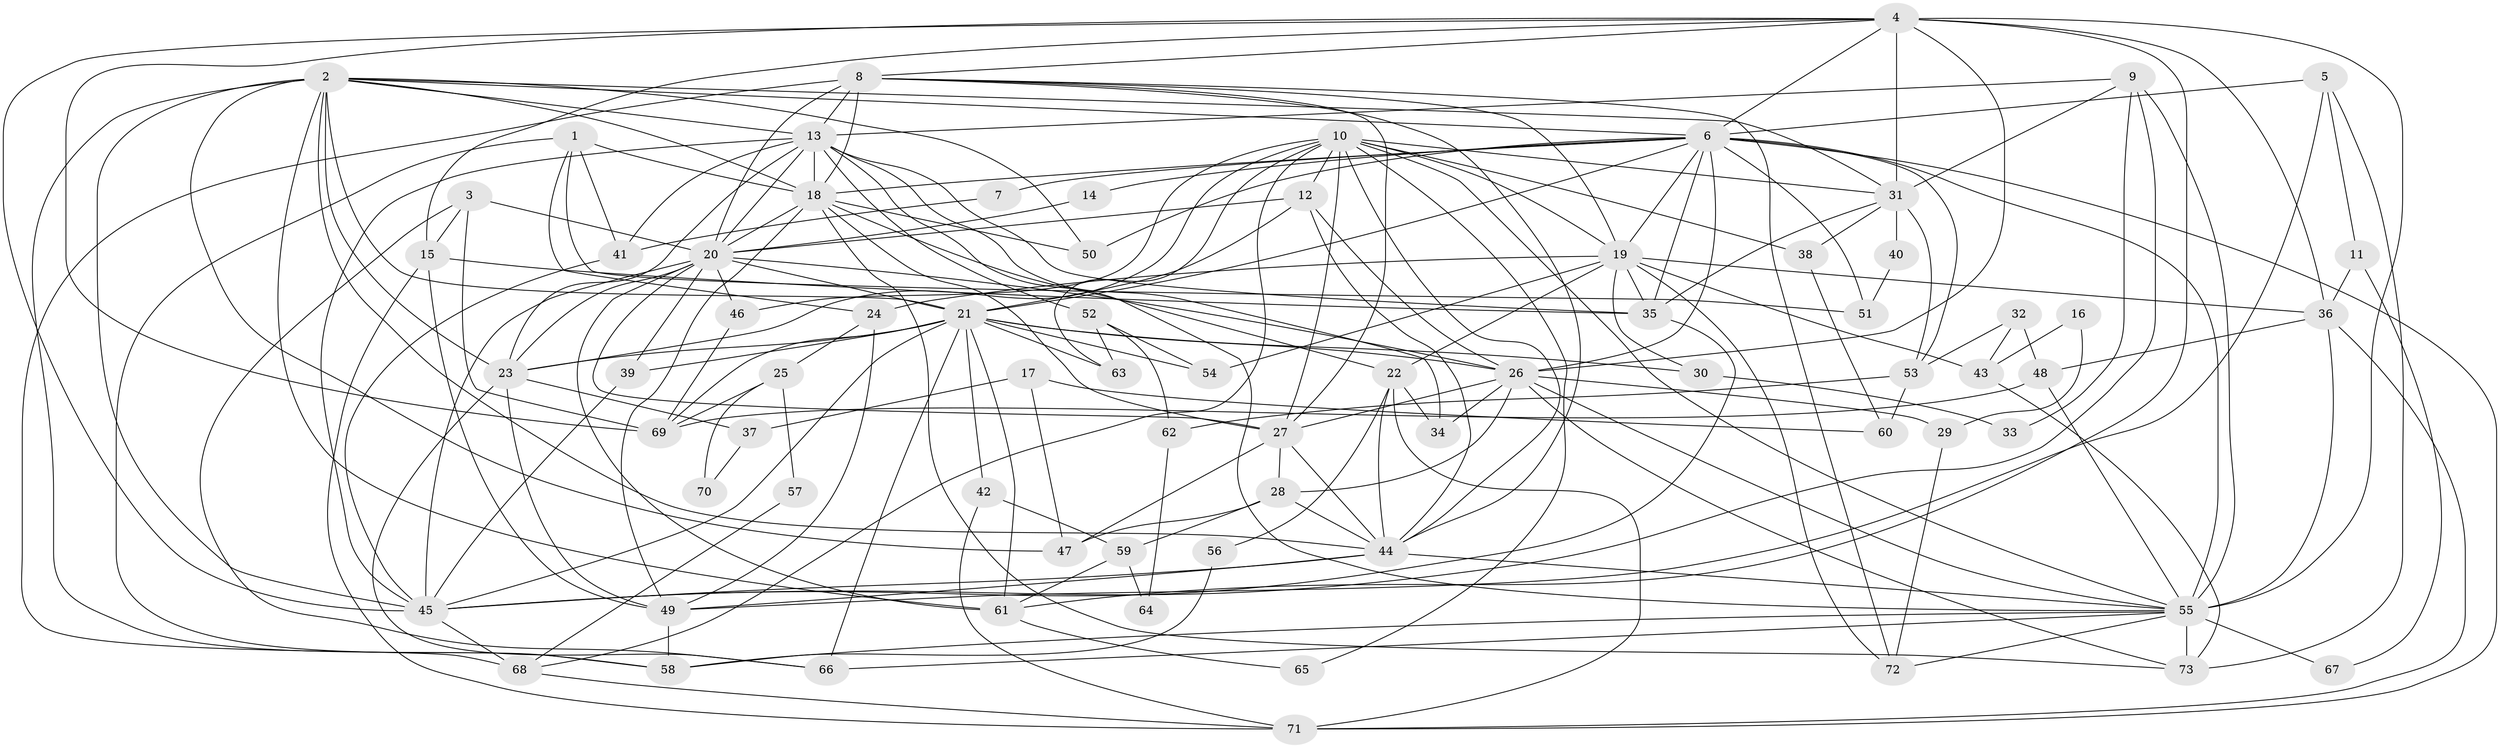 // original degree distribution, {5: 0.15862068965517243, 7: 0.020689655172413793, 2: 0.15862068965517243, 3: 0.2689655172413793, 4: 0.2413793103448276, 6: 0.12413793103448276, 8: 0.020689655172413793, 9: 0.006896551724137931}
// Generated by graph-tools (version 1.1) at 2025/36/03/09/25 02:36:16]
// undirected, 73 vertices, 200 edges
graph export_dot {
graph [start="1"]
  node [color=gray90,style=filled];
  1;
  2;
  3;
  4;
  5;
  6;
  7;
  8;
  9;
  10;
  11;
  12;
  13;
  14;
  15;
  16;
  17;
  18;
  19;
  20;
  21;
  22;
  23;
  24;
  25;
  26;
  27;
  28;
  29;
  30;
  31;
  32;
  33;
  34;
  35;
  36;
  37;
  38;
  39;
  40;
  41;
  42;
  43;
  44;
  45;
  46;
  47;
  48;
  49;
  50;
  51;
  52;
  53;
  54;
  55;
  56;
  57;
  58;
  59;
  60;
  61;
  62;
  63;
  64;
  65;
  66;
  67;
  68;
  69;
  70;
  71;
  72;
  73;
  1 -- 18 [weight=1.0];
  1 -- 24 [weight=1.0];
  1 -- 41 [weight=1.0];
  1 -- 51 [weight=1.0];
  1 -- 58 [weight=1.0];
  2 -- 6 [weight=1.0];
  2 -- 13 [weight=2.0];
  2 -- 18 [weight=1.0];
  2 -- 21 [weight=1.0];
  2 -- 23 [weight=1.0];
  2 -- 31 [weight=1.0];
  2 -- 44 [weight=1.0];
  2 -- 45 [weight=1.0];
  2 -- 47 [weight=1.0];
  2 -- 50 [weight=1.0];
  2 -- 58 [weight=1.0];
  2 -- 61 [weight=1.0];
  3 -- 15 [weight=1.0];
  3 -- 20 [weight=1.0];
  3 -- 66 [weight=1.0];
  3 -- 69 [weight=1.0];
  4 -- 6 [weight=1.0];
  4 -- 8 [weight=1.0];
  4 -- 15 [weight=1.0];
  4 -- 26 [weight=1.0];
  4 -- 31 [weight=1.0];
  4 -- 36 [weight=1.0];
  4 -- 45 [weight=1.0];
  4 -- 55 [weight=2.0];
  4 -- 61 [weight=1.0];
  4 -- 69 [weight=1.0];
  5 -- 6 [weight=1.0];
  5 -- 11 [weight=1.0];
  5 -- 49 [weight=1.0];
  5 -- 73 [weight=1.0];
  6 -- 7 [weight=1.0];
  6 -- 14 [weight=1.0];
  6 -- 18 [weight=1.0];
  6 -- 19 [weight=1.0];
  6 -- 21 [weight=1.0];
  6 -- 26 [weight=2.0];
  6 -- 35 [weight=1.0];
  6 -- 50 [weight=1.0];
  6 -- 51 [weight=1.0];
  6 -- 53 [weight=1.0];
  6 -- 55 [weight=1.0];
  6 -- 71 [weight=1.0];
  7 -- 41 [weight=1.0];
  8 -- 13 [weight=1.0];
  8 -- 18 [weight=3.0];
  8 -- 19 [weight=1.0];
  8 -- 20 [weight=1.0];
  8 -- 27 [weight=1.0];
  8 -- 44 [weight=1.0];
  8 -- 68 [weight=1.0];
  8 -- 72 [weight=1.0];
  9 -- 13 [weight=1.0];
  9 -- 31 [weight=1.0];
  9 -- 33 [weight=1.0];
  9 -- 45 [weight=1.0];
  9 -- 55 [weight=2.0];
  10 -- 12 [weight=1.0];
  10 -- 19 [weight=1.0];
  10 -- 23 [weight=1.0];
  10 -- 27 [weight=1.0];
  10 -- 31 [weight=2.0];
  10 -- 38 [weight=2.0];
  10 -- 44 [weight=2.0];
  10 -- 46 [weight=1.0];
  10 -- 55 [weight=1.0];
  10 -- 63 [weight=2.0];
  10 -- 65 [weight=1.0];
  10 -- 68 [weight=1.0];
  11 -- 36 [weight=1.0];
  11 -- 67 [weight=1.0];
  12 -- 20 [weight=1.0];
  12 -- 21 [weight=1.0];
  12 -- 26 [weight=1.0];
  12 -- 44 [weight=1.0];
  13 -- 18 [weight=2.0];
  13 -- 20 [weight=1.0];
  13 -- 23 [weight=1.0];
  13 -- 34 [weight=1.0];
  13 -- 35 [weight=1.0];
  13 -- 41 [weight=1.0];
  13 -- 45 [weight=1.0];
  13 -- 52 [weight=1.0];
  13 -- 55 [weight=1.0];
  14 -- 20 [weight=1.0];
  15 -- 35 [weight=1.0];
  15 -- 49 [weight=1.0];
  15 -- 71 [weight=1.0];
  16 -- 29 [weight=1.0];
  16 -- 43 [weight=1.0];
  17 -- 37 [weight=1.0];
  17 -- 47 [weight=1.0];
  17 -- 60 [weight=1.0];
  18 -- 20 [weight=1.0];
  18 -- 22 [weight=1.0];
  18 -- 27 [weight=1.0];
  18 -- 49 [weight=1.0];
  18 -- 50 [weight=1.0];
  18 -- 73 [weight=1.0];
  19 -- 22 [weight=2.0];
  19 -- 24 [weight=1.0];
  19 -- 30 [weight=1.0];
  19 -- 35 [weight=1.0];
  19 -- 36 [weight=1.0];
  19 -- 43 [weight=1.0];
  19 -- 54 [weight=1.0];
  19 -- 72 [weight=1.0];
  20 -- 21 [weight=1.0];
  20 -- 23 [weight=1.0];
  20 -- 26 [weight=2.0];
  20 -- 27 [weight=1.0];
  20 -- 39 [weight=1.0];
  20 -- 45 [weight=1.0];
  20 -- 46 [weight=1.0];
  20 -- 61 [weight=1.0];
  21 -- 23 [weight=1.0];
  21 -- 26 [weight=1.0];
  21 -- 30 [weight=1.0];
  21 -- 39 [weight=1.0];
  21 -- 42 [weight=1.0];
  21 -- 45 [weight=1.0];
  21 -- 54 [weight=1.0];
  21 -- 61 [weight=1.0];
  21 -- 63 [weight=1.0];
  21 -- 66 [weight=1.0];
  21 -- 69 [weight=1.0];
  22 -- 34 [weight=1.0];
  22 -- 44 [weight=1.0];
  22 -- 56 [weight=1.0];
  22 -- 71 [weight=1.0];
  23 -- 37 [weight=1.0];
  23 -- 49 [weight=1.0];
  23 -- 66 [weight=1.0];
  24 -- 25 [weight=1.0];
  24 -- 49 [weight=1.0];
  25 -- 57 [weight=1.0];
  25 -- 69 [weight=1.0];
  25 -- 70 [weight=1.0];
  26 -- 27 [weight=1.0];
  26 -- 28 [weight=1.0];
  26 -- 29 [weight=1.0];
  26 -- 34 [weight=1.0];
  26 -- 55 [weight=1.0];
  26 -- 73 [weight=1.0];
  27 -- 28 [weight=1.0];
  27 -- 44 [weight=1.0];
  27 -- 47 [weight=1.0];
  28 -- 44 [weight=1.0];
  28 -- 47 [weight=1.0];
  28 -- 59 [weight=1.0];
  29 -- 72 [weight=1.0];
  30 -- 33 [weight=1.0];
  31 -- 35 [weight=1.0];
  31 -- 38 [weight=1.0];
  31 -- 40 [weight=1.0];
  31 -- 53 [weight=1.0];
  32 -- 43 [weight=1.0];
  32 -- 48 [weight=1.0];
  32 -- 53 [weight=1.0];
  35 -- 45 [weight=1.0];
  36 -- 48 [weight=1.0];
  36 -- 55 [weight=1.0];
  36 -- 71 [weight=1.0];
  37 -- 70 [weight=1.0];
  38 -- 60 [weight=1.0];
  39 -- 45 [weight=1.0];
  40 -- 51 [weight=1.0];
  41 -- 45 [weight=1.0];
  42 -- 59 [weight=1.0];
  42 -- 71 [weight=1.0];
  43 -- 73 [weight=1.0];
  44 -- 45 [weight=1.0];
  44 -- 49 [weight=1.0];
  44 -- 55 [weight=1.0];
  45 -- 68 [weight=1.0];
  46 -- 69 [weight=1.0];
  48 -- 55 [weight=1.0];
  48 -- 69 [weight=1.0];
  49 -- 58 [weight=1.0];
  52 -- 54 [weight=1.0];
  52 -- 62 [weight=1.0];
  52 -- 63 [weight=1.0];
  53 -- 60 [weight=1.0];
  53 -- 62 [weight=1.0];
  55 -- 58 [weight=1.0];
  55 -- 66 [weight=1.0];
  55 -- 67 [weight=1.0];
  55 -- 72 [weight=1.0];
  55 -- 73 [weight=1.0];
  56 -- 58 [weight=1.0];
  57 -- 68 [weight=1.0];
  59 -- 61 [weight=1.0];
  59 -- 64 [weight=1.0];
  61 -- 65 [weight=1.0];
  62 -- 64 [weight=1.0];
  68 -- 71 [weight=1.0];
}
